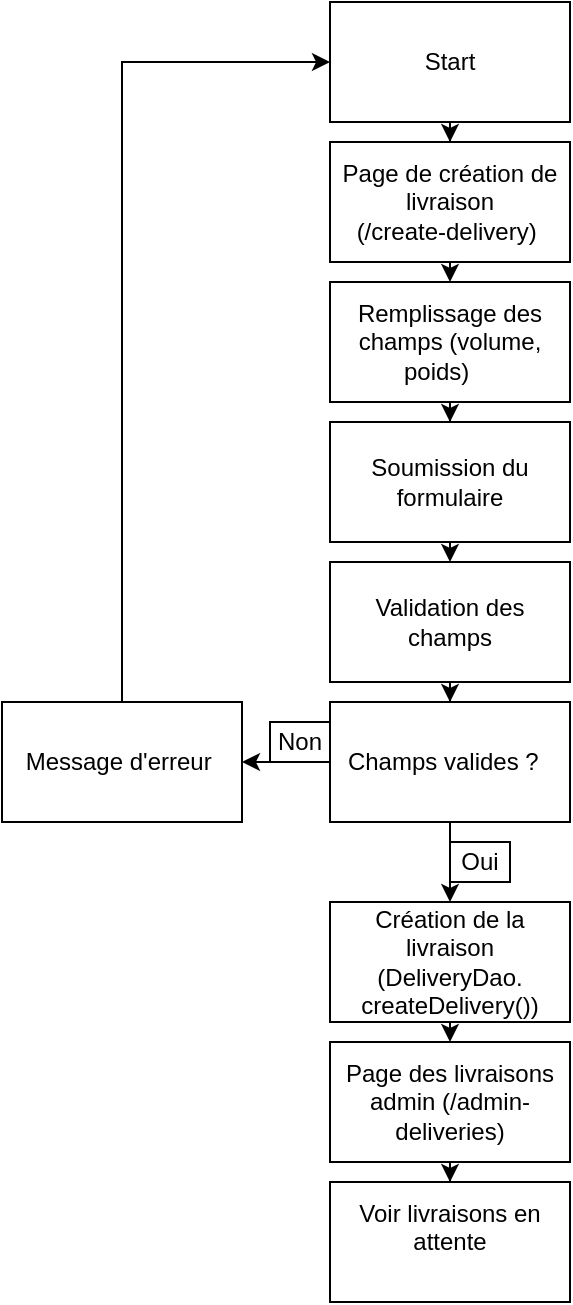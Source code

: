 <mxfile version="24.5.2" type="github">
  <diagram name="Page-1" id="Q7nIa-rwhlYLwEDB3UGg">
    <mxGraphModel dx="1434" dy="772" grid="1" gridSize="10" guides="1" tooltips="1" connect="1" arrows="1" fold="1" page="1" pageScale="1" pageWidth="827" pageHeight="1169" math="0" shadow="0">
      <root>
        <mxCell id="0" />
        <mxCell id="1" parent="0" />
        <mxCell id="1fcCJXUXk4PBJdgC8T8_-18" style="edgeStyle=orthogonalEdgeStyle;rounded=0;orthogonalLoop=1;jettySize=auto;html=1;exitX=0.5;exitY=1;exitDx=0;exitDy=0;" edge="1" parent="1" source="1fcCJXUXk4PBJdgC8T8_-1" target="1fcCJXUXk4PBJdgC8T8_-2">
          <mxGeometry relative="1" as="geometry" />
        </mxCell>
        <mxCell id="1fcCJXUXk4PBJdgC8T8_-1" value="Start" style="whiteSpace=wrap;html=1;" vertex="1" parent="1">
          <mxGeometry x="354" y="10" width="120" height="60" as="geometry" />
        </mxCell>
        <mxCell id="1fcCJXUXk4PBJdgC8T8_-19" style="edgeStyle=orthogonalEdgeStyle;rounded=0;orthogonalLoop=1;jettySize=auto;html=1;exitX=0.5;exitY=1;exitDx=0;exitDy=0;entryX=0.5;entryY=0;entryDx=0;entryDy=0;" edge="1" parent="1" source="1fcCJXUXk4PBJdgC8T8_-2" target="1fcCJXUXk4PBJdgC8T8_-3">
          <mxGeometry relative="1" as="geometry" />
        </mxCell>
        <mxCell id="1fcCJXUXk4PBJdgC8T8_-2" value="Page de création de livraison&lt;div&gt;(/create-delivery)&amp;nbsp;&lt;br&gt;&lt;/div&gt;" style="whiteSpace=wrap;html=1;" vertex="1" parent="1">
          <mxGeometry x="354" y="80" width="120" height="60" as="geometry" />
        </mxCell>
        <mxCell id="1fcCJXUXk4PBJdgC8T8_-20" style="edgeStyle=orthogonalEdgeStyle;rounded=0;orthogonalLoop=1;jettySize=auto;html=1;exitX=0.5;exitY=1;exitDx=0;exitDy=0;" edge="1" parent="1" source="1fcCJXUXk4PBJdgC8T8_-3" target="1fcCJXUXk4PBJdgC8T8_-5">
          <mxGeometry relative="1" as="geometry" />
        </mxCell>
        <mxCell id="1fcCJXUXk4PBJdgC8T8_-3" value="Remplissage des champs (volume, poids)&amp;nbsp; &amp;nbsp;&amp;nbsp;" style="whiteSpace=wrap;html=1;" vertex="1" parent="1">
          <mxGeometry x="354" y="150" width="120" height="60" as="geometry" />
        </mxCell>
        <mxCell id="1fcCJXUXk4PBJdgC8T8_-21" style="edgeStyle=orthogonalEdgeStyle;rounded=0;orthogonalLoop=1;jettySize=auto;html=1;exitX=0.5;exitY=1;exitDx=0;exitDy=0;entryX=0.5;entryY=0;entryDx=0;entryDy=0;" edge="1" parent="1" source="1fcCJXUXk4PBJdgC8T8_-5" target="1fcCJXUXk4PBJdgC8T8_-6">
          <mxGeometry relative="1" as="geometry" />
        </mxCell>
        <mxCell id="1fcCJXUXk4PBJdgC8T8_-5" value="&lt;br&gt;Soumission du formulaire&lt;br&gt;&lt;div&gt;&lt;br/&gt;&lt;/div&gt;" style="whiteSpace=wrap;html=1;" vertex="1" parent="1">
          <mxGeometry x="354" y="220" width="120" height="60" as="geometry" />
        </mxCell>
        <mxCell id="1fcCJXUXk4PBJdgC8T8_-22" style="edgeStyle=orthogonalEdgeStyle;rounded=0;orthogonalLoop=1;jettySize=auto;html=1;exitX=0.5;exitY=1;exitDx=0;exitDy=0;" edge="1" parent="1" source="1fcCJXUXk4PBJdgC8T8_-6" target="1fcCJXUXk4PBJdgC8T8_-7">
          <mxGeometry relative="1" as="geometry" />
        </mxCell>
        <mxCell id="1fcCJXUXk4PBJdgC8T8_-6" value="&lt;br&gt;Validation des champs&lt;br&gt;&lt;div&gt;&lt;br/&gt;&lt;/div&gt;" style="whiteSpace=wrap;html=1;" vertex="1" parent="1">
          <mxGeometry x="354" y="290" width="120" height="60" as="geometry" />
        </mxCell>
        <mxCell id="1fcCJXUXk4PBJdgC8T8_-12" style="edgeStyle=orthogonalEdgeStyle;rounded=0;orthogonalLoop=1;jettySize=auto;html=1;entryX=1;entryY=0.5;entryDx=0;entryDy=0;" edge="1" parent="1" source="1fcCJXUXk4PBJdgC8T8_-7" target="1fcCJXUXk4PBJdgC8T8_-8">
          <mxGeometry relative="1" as="geometry" />
        </mxCell>
        <mxCell id="1fcCJXUXk4PBJdgC8T8_-14" style="edgeStyle=orthogonalEdgeStyle;rounded=0;orthogonalLoop=1;jettySize=auto;html=1;entryX=0.5;entryY=0;entryDx=0;entryDy=0;" edge="1" parent="1" source="1fcCJXUXk4PBJdgC8T8_-7" target="1fcCJXUXk4PBJdgC8T8_-9">
          <mxGeometry relative="1" as="geometry" />
        </mxCell>
        <mxCell id="1fcCJXUXk4PBJdgC8T8_-7" value="Champs valides ?&amp;nbsp;&amp;nbsp;" style="whiteSpace=wrap;html=1;" vertex="1" parent="1">
          <mxGeometry x="354" y="360" width="120" height="60" as="geometry" />
        </mxCell>
        <mxCell id="1fcCJXUXk4PBJdgC8T8_-16" style="edgeStyle=orthogonalEdgeStyle;rounded=0;orthogonalLoop=1;jettySize=auto;html=1;entryX=0;entryY=0.5;entryDx=0;entryDy=0;" edge="1" parent="1" source="1fcCJXUXk4PBJdgC8T8_-8" target="1fcCJXUXk4PBJdgC8T8_-1">
          <mxGeometry relative="1" as="geometry">
            <mxPoint x="280" y="-10" as="targetPoint" />
            <Array as="points">
              <mxPoint x="250" y="40" />
            </Array>
          </mxGeometry>
        </mxCell>
        <mxCell id="1fcCJXUXk4PBJdgC8T8_-8" value="Message d&#39;erreur&amp;nbsp;" style="whiteSpace=wrap;html=1;" vertex="1" parent="1">
          <mxGeometry x="190" y="360" width="120" height="60" as="geometry" />
        </mxCell>
        <mxCell id="1fcCJXUXk4PBJdgC8T8_-23" style="edgeStyle=orthogonalEdgeStyle;rounded=0;orthogonalLoop=1;jettySize=auto;html=1;exitX=0.5;exitY=1;exitDx=0;exitDy=0;entryX=0.5;entryY=0;entryDx=0;entryDy=0;" edge="1" parent="1" source="1fcCJXUXk4PBJdgC8T8_-9" target="1fcCJXUXk4PBJdgC8T8_-17">
          <mxGeometry relative="1" as="geometry" />
        </mxCell>
        <mxCell id="1fcCJXUXk4PBJdgC8T8_-9" value="Création de la livraison (DeliveryDao.&lt;div&gt;createDelivery())&lt;/div&gt;" style="whiteSpace=wrap;html=1;" vertex="1" parent="1">
          <mxGeometry x="354" y="460" width="120" height="60" as="geometry" />
        </mxCell>
        <mxCell id="1fcCJXUXk4PBJdgC8T8_-10" value="Non" style="whiteSpace=wrap;html=1;" vertex="1" parent="1">
          <mxGeometry x="324" y="370" width="30" height="20" as="geometry" />
        </mxCell>
        <mxCell id="1fcCJXUXk4PBJdgC8T8_-11" value="&lt;div&gt;Oui&lt;/div&gt;" style="whiteSpace=wrap;html=1;" vertex="1" parent="1">
          <mxGeometry x="414" y="430" width="30" height="20" as="geometry" />
        </mxCell>
        <mxCell id="1fcCJXUXk4PBJdgC8T8_-25" style="edgeStyle=orthogonalEdgeStyle;rounded=0;orthogonalLoop=1;jettySize=auto;html=1;exitX=0.5;exitY=1;exitDx=0;exitDy=0;" edge="1" parent="1" source="1fcCJXUXk4PBJdgC8T8_-17" target="1fcCJXUXk4PBJdgC8T8_-24">
          <mxGeometry relative="1" as="geometry" />
        </mxCell>
        <mxCell id="1fcCJXUXk4PBJdgC8T8_-17" value="Page des livraisons admin (/admin-deliveries)" style="whiteSpace=wrap;html=1;" vertex="1" parent="1">
          <mxGeometry x="354" y="530" width="120" height="60" as="geometry" />
        </mxCell>
        <mxCell id="1fcCJXUXk4PBJdgC8T8_-24" value="Voir livraisons en attente&lt;br&gt;&lt;div&gt;&lt;br/&gt;&lt;/div&gt;" style="whiteSpace=wrap;html=1;" vertex="1" parent="1">
          <mxGeometry x="354" y="600" width="120" height="60" as="geometry" />
        </mxCell>
      </root>
    </mxGraphModel>
  </diagram>
</mxfile>
